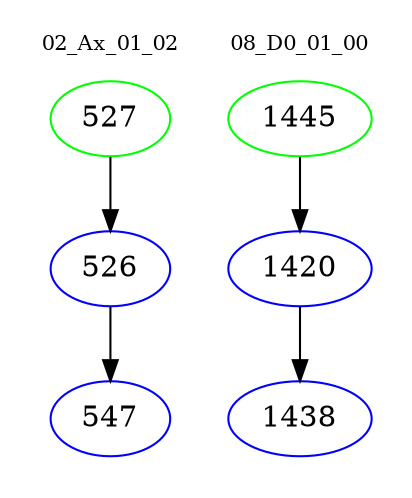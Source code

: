 digraph{
subgraph cluster_0 {
color = white
label = "02_Ax_01_02";
fontsize=10;
T0_527 [label="527", color="green"]
T0_527 -> T0_526 [color="black"]
T0_526 [label="526", color="blue"]
T0_526 -> T0_547 [color="black"]
T0_547 [label="547", color="blue"]
}
subgraph cluster_1 {
color = white
label = "08_D0_01_00";
fontsize=10;
T1_1445 [label="1445", color="green"]
T1_1445 -> T1_1420 [color="black"]
T1_1420 [label="1420", color="blue"]
T1_1420 -> T1_1438 [color="black"]
T1_1438 [label="1438", color="blue"]
}
}
